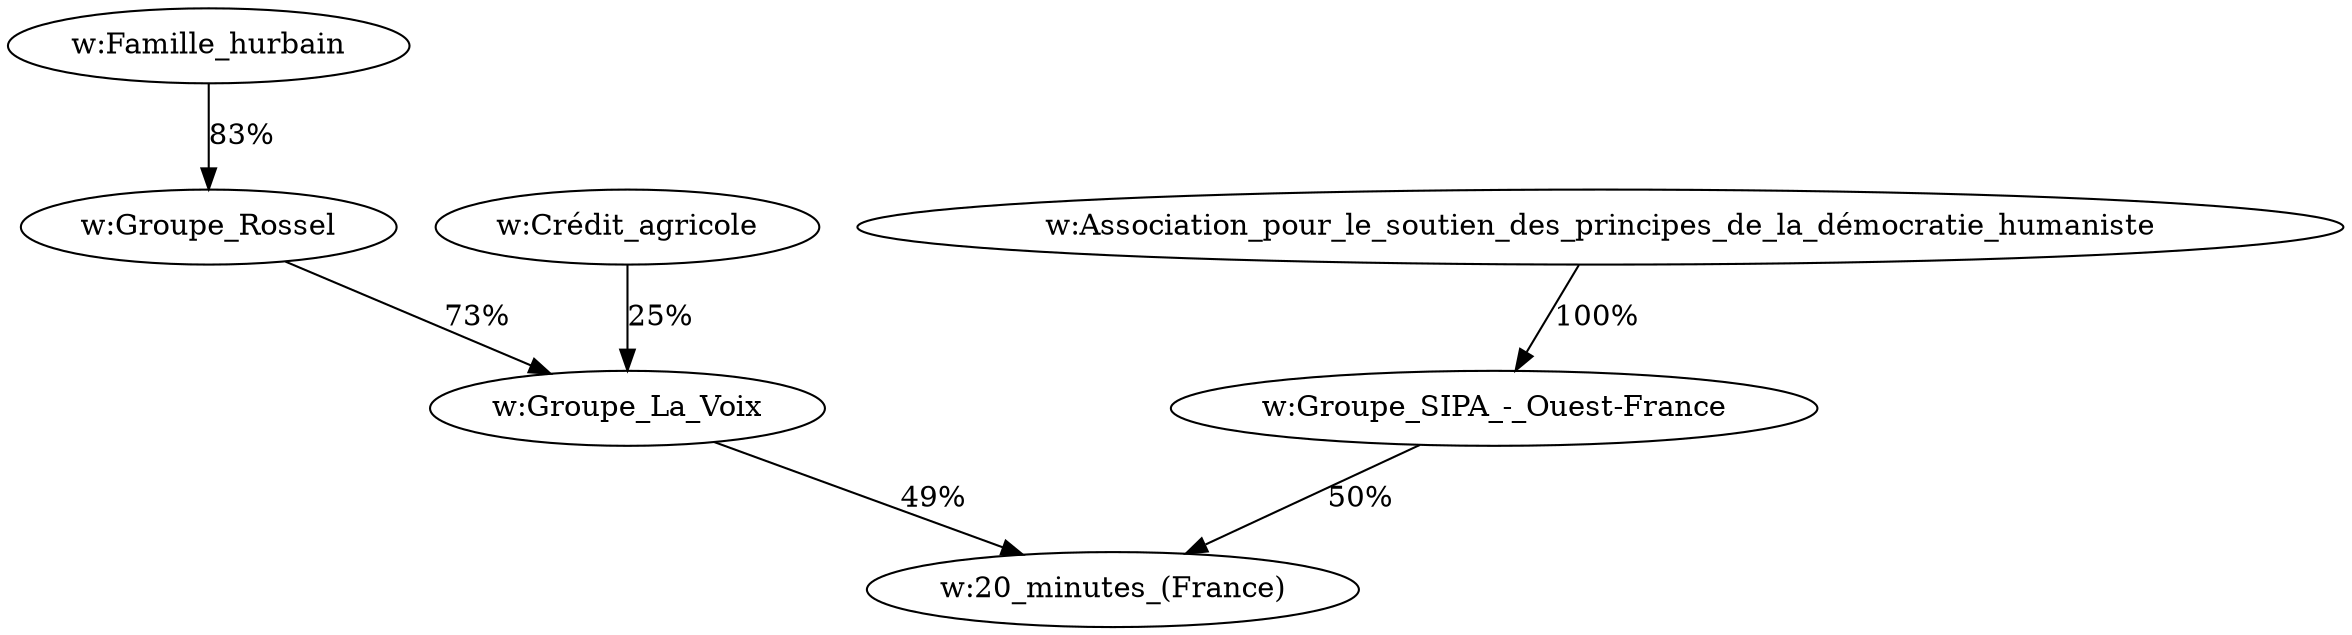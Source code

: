digraph G {
  "w:Groupe_SIPA_-_Ouest-France" -> "w:20_minutes_(France)" [label="50%"];
  "w:Association_pour_le_soutien_des_principes_de_la_démocratie_humaniste" -> "w:Groupe_SIPA_-_Ouest-France" [label="100%"];
  "w:Groupe_La_Voix" -> "w:20_minutes_(France)" [label="49%"];
  "w:Groupe_Rossel" -> "w:Groupe_La_Voix" [label="73%"];
  "w:Famille_hurbain" -> "w:Groupe_Rossel" [label="83%"];
  "w:Crédit_agricole" -> "w:Groupe_La_Voix" [label="25%"];
}